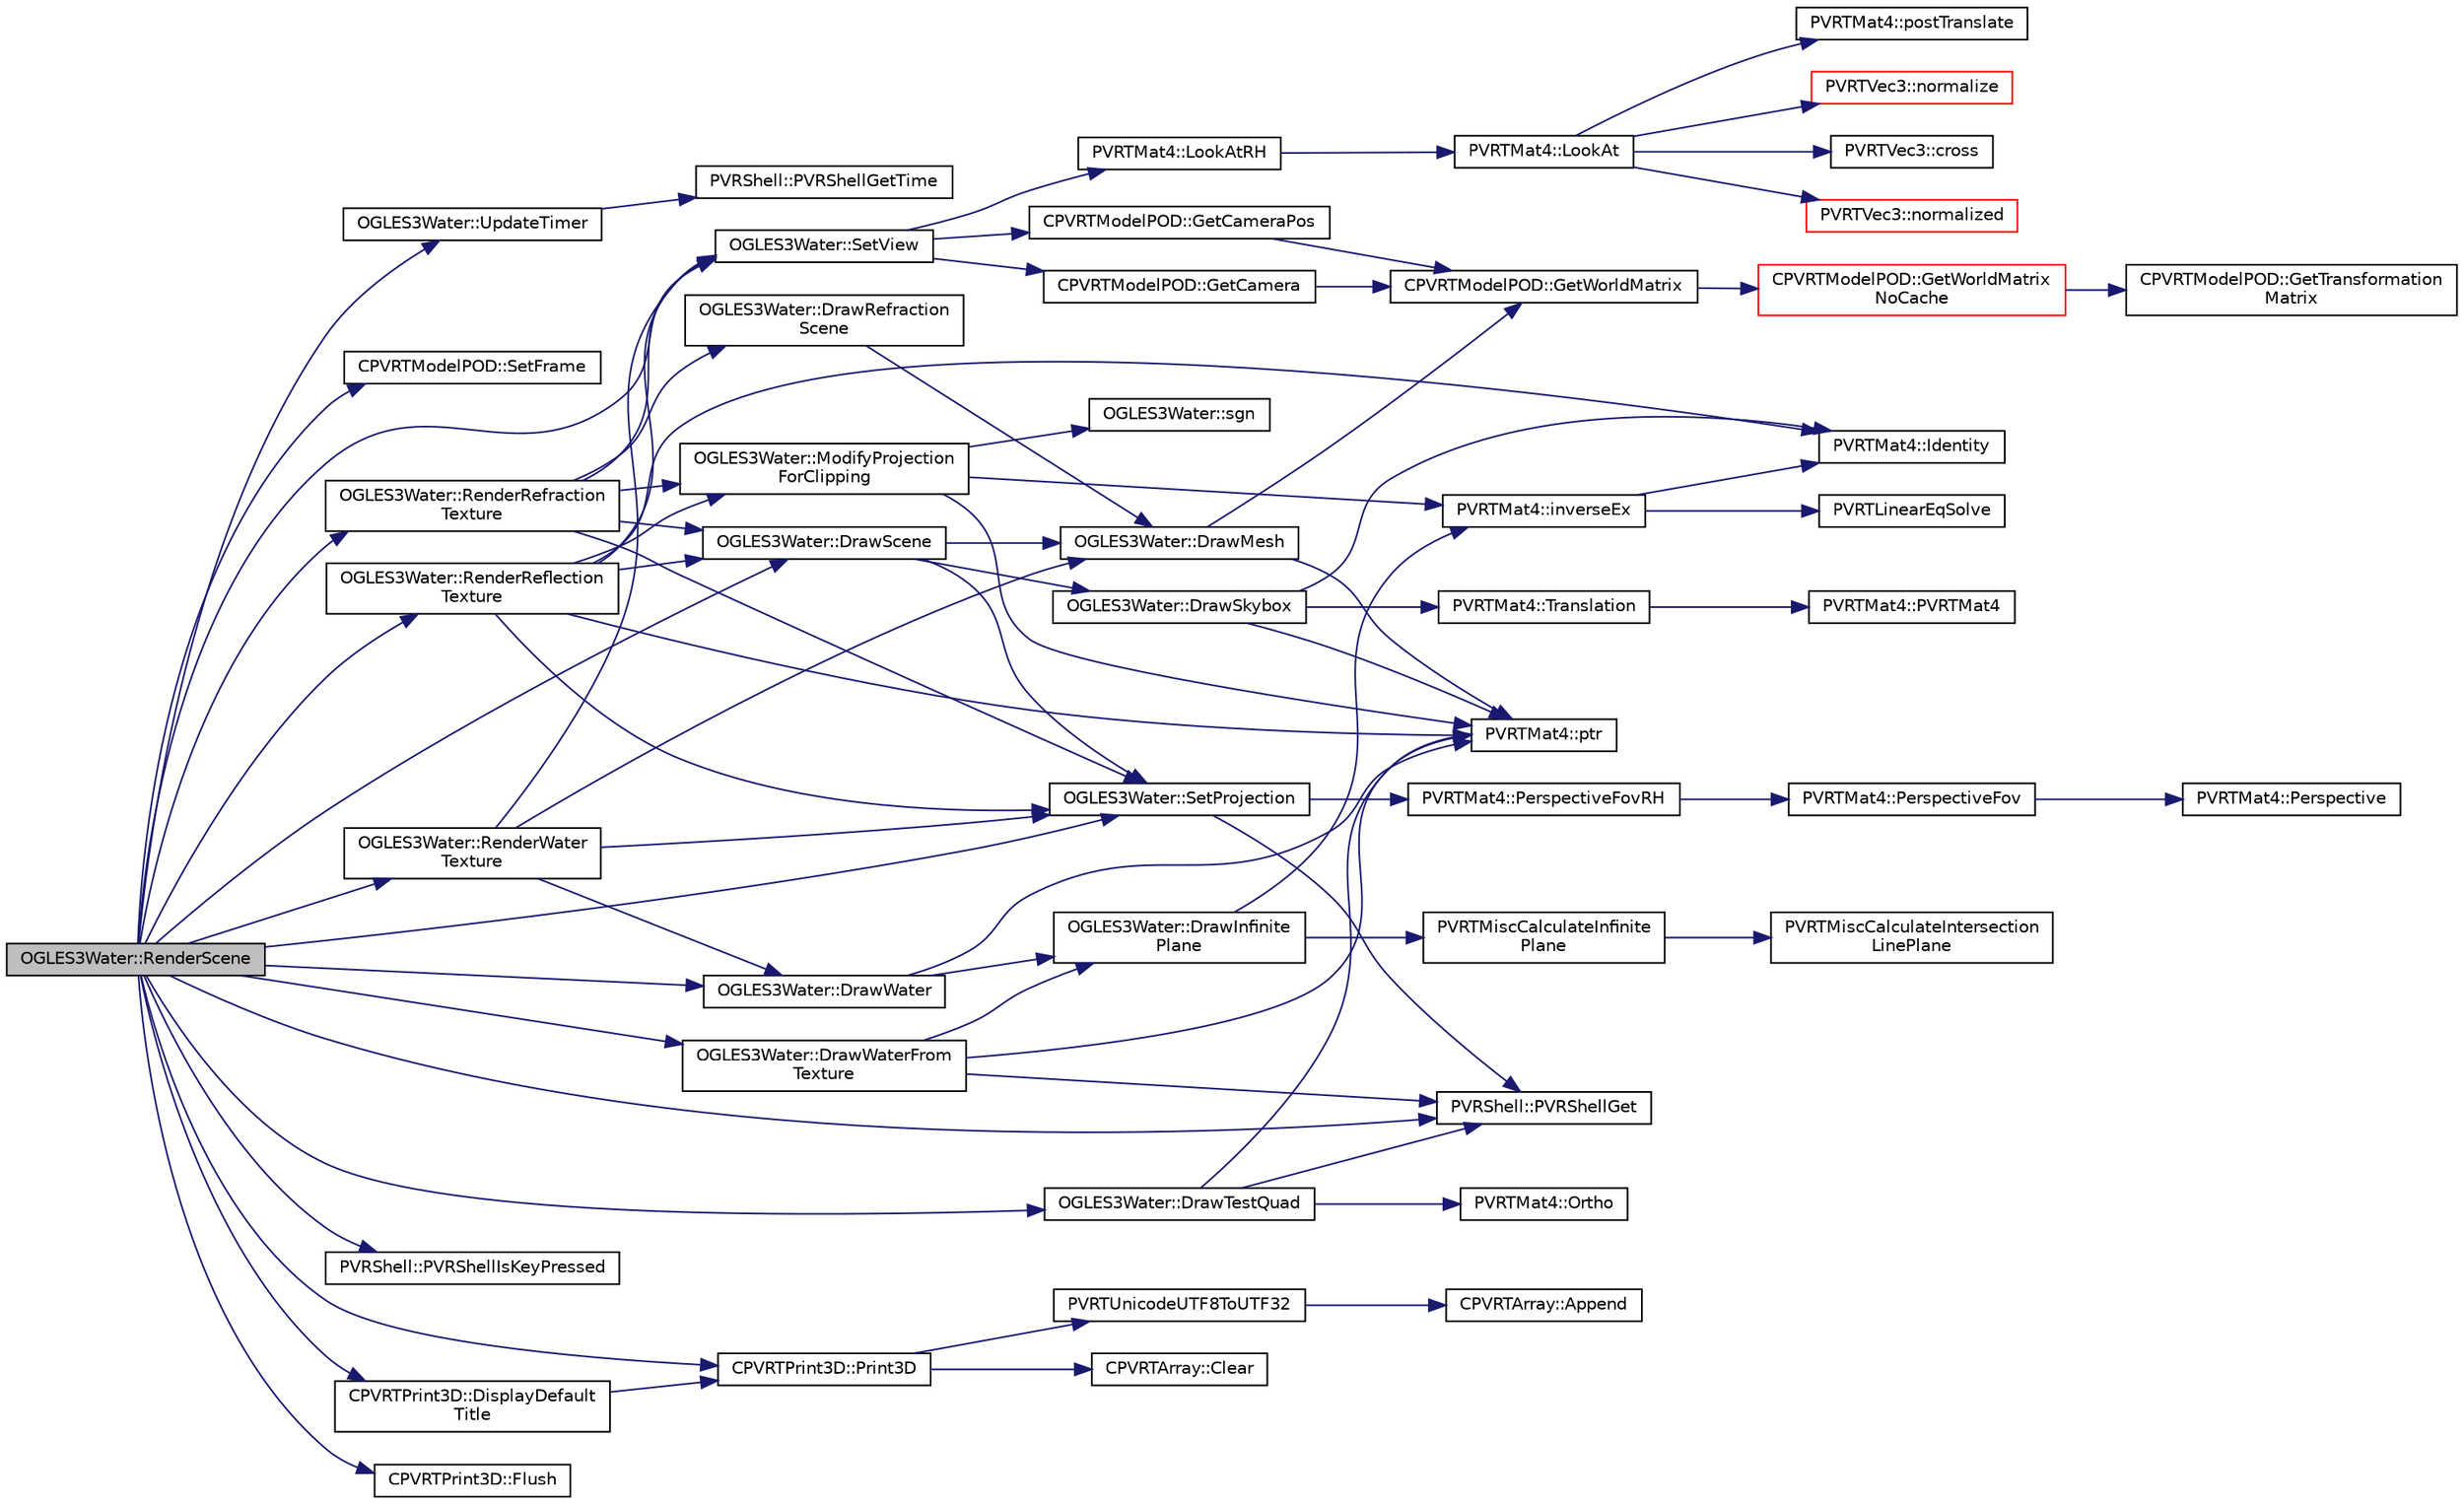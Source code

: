 digraph "OGLES3Water::RenderScene"
{
  edge [fontname="Helvetica",fontsize="10",labelfontname="Helvetica",labelfontsize="10"];
  node [fontname="Helvetica",fontsize="10",shape=record];
  rankdir="LR";
  Node1 [label="OGLES3Water::RenderScene",height=0.2,width=0.4,color="black", fillcolor="grey75", style="filled", fontcolor="black"];
  Node1 -> Node2 [color="midnightblue",fontsize="10",style="solid",fontname="Helvetica"];
  Node2 [label="OGLES3Water::UpdateTimer",height=0.2,width=0.4,color="black", fillcolor="white", style="filled",URL="$class_o_g_l_e_s3_water.html#a1bf1776fc1c87f9aa18e8c10cdc6a2ca"];
  Node2 -> Node3 [color="midnightblue",fontsize="10",style="solid",fontname="Helvetica"];
  Node3 [label="PVRShell::PVRShellGetTime",height=0.2,width=0.4,color="black", fillcolor="white", style="filled",URL="$class_p_v_r_shell.html#a62b50b284b42c0f9e037855a14d64bfe",tooltip="The number itself should be considered meaningless; an application should use this function to determ..."];
  Node1 -> Node4 [color="midnightblue",fontsize="10",style="solid",fontname="Helvetica"];
  Node4 [label="CPVRTModelPOD::SetFrame",height=0.2,width=0.4,color="black", fillcolor="white", style="filled",URL="$class_c_p_v_r_t_model_p_o_d.html#a52258e72054fcc086efc2374648e141d",tooltip="Set the animation frame for which subsequent Get*() calls should return data. "];
  Node1 -> Node5 [color="midnightblue",fontsize="10",style="solid",fontname="Helvetica"];
  Node5 [label="OGLES3Water::RenderReflection\lTexture",height=0.2,width=0.4,color="black", fillcolor="white", style="filled",URL="$class_o_g_l_e_s3_water.html#ac7bbade3e3a4e1a4faf5881e587a4a03"];
  Node5 -> Node6 [color="midnightblue",fontsize="10",style="solid",fontname="Helvetica"];
  Node6 [label="OGLES3Water::SetView",height=0.2,width=0.4,color="black", fillcolor="white", style="filled",URL="$class_o_g_l_e_s3_water.html#a3ef2b92aa2c942fca58dd5195ba2a48c"];
  Node6 -> Node7 [color="midnightblue",fontsize="10",style="solid",fontname="Helvetica"];
  Node7 [label="PVRTMat4::LookAtRH",height=0.2,width=0.4,color="black", fillcolor="white", style="filled",URL="$struct_p_v_r_t_mat4.html#a2c91f861b78d38e0f9ea3c6728a0b03a",tooltip="Create a look-at view matrix for a right hand coordinate system. "];
  Node7 -> Node8 [color="midnightblue",fontsize="10",style="solid",fontname="Helvetica"];
  Node8 [label="PVRTMat4::LookAt",height=0.2,width=0.4,color="black", fillcolor="white", style="filled",URL="$struct_p_v_r_t_mat4.html#a499e05ac090b56a6c9478b254d68cab5",tooltip="Create a look-at view matrix. "];
  Node8 -> Node9 [color="midnightblue",fontsize="10",style="solid",fontname="Helvetica"];
  Node9 [label="PVRTVec3::normalize",height=0.2,width=0.4,color="red", fillcolor="white", style="filled",URL="$struct_p_v_r_t_vec3.html#a18fbcf5025ed7c64bb00ba27f94302a4",tooltip="normalizes the vector "];
  Node8 -> Node10 [color="midnightblue",fontsize="10",style="solid",fontname="Helvetica"];
  Node10 [label="PVRTVec3::cross",height=0.2,width=0.4,color="black", fillcolor="white", style="filled",URL="$struct_p_v_r_t_vec3.html#ae5c0781b20ea9945ba92567e77782b92",tooltip="calculate the cross product of two PVRTVec3s "];
  Node8 -> Node11 [color="midnightblue",fontsize="10",style="solid",fontname="Helvetica"];
  Node11 [label="PVRTVec3::normalized",height=0.2,width=0.4,color="red", fillcolor="white", style="filled",URL="$struct_p_v_r_t_vec3.html#ac5c54e180c246587037d2f7fa2c4d12d",tooltip="returns a normalized vector of the same direction as this vector "];
  Node8 -> Node12 [color="midnightblue",fontsize="10",style="solid",fontname="Helvetica"];
  Node12 [label="PVRTMat4::postTranslate",height=0.2,width=0.4,color="black", fillcolor="white", style="filled",URL="$struct_p_v_r_t_mat4.html#a53a4cffcb0692d8c7d8bc180d8235a8d",tooltip="Alters the translation component of the transformation matrix. "];
  Node6 -> Node13 [color="midnightblue",fontsize="10",style="solid",fontname="Helvetica"];
  Node13 [label="CPVRTModelPOD::GetCameraPos",height=0.2,width=0.4,color="black", fillcolor="white", style="filled",URL="$class_c_p_v_r_t_model_p_o_d.html#a169b7cd0640846ee50a1ec7f1ba72550",tooltip="Calculate the position of the camera and its target. Uses animation data. If the queried camera does ..."];
  Node13 -> Node14 [color="midnightblue",fontsize="10",style="solid",fontname="Helvetica"];
  Node14 [label="CPVRTModelPOD::GetWorldMatrix",height=0.2,width=0.4,color="black", fillcolor="white", style="filled",URL="$class_c_p_v_r_t_model_p_o_d.html#a275eceb98a361d91d77e15b54238a8de",tooltip="Generates the world matrix for the given Mesh Instance; applies the parent&#39;s transform too..."];
  Node14 -> Node15 [color="midnightblue",fontsize="10",style="solid",fontname="Helvetica"];
  Node15 [label="CPVRTModelPOD::GetWorldMatrix\lNoCache",height=0.2,width=0.4,color="red", fillcolor="white", style="filled",URL="$class_c_p_v_r_t_model_p_o_d.html#a5d8930577009f9c922665522ca9bb1c3",tooltip="Generates the world matrix for the given Mesh Instance; applies the parent&#39;s transform too..."];
  Node15 -> Node16 [color="midnightblue",fontsize="10",style="solid",fontname="Helvetica"];
  Node16 [label="CPVRTModelPOD::GetTransformation\lMatrix",height=0.2,width=0.4,color="black", fillcolor="white", style="filled",URL="$class_c_p_v_r_t_model_p_o_d.html#ab614a904956547c6cd7c623046f888b2",tooltip="Generates the world matrix for the given Mesh Instance; applies the parent&#39;s transform too..."];
  Node6 -> Node17 [color="midnightblue",fontsize="10",style="solid",fontname="Helvetica"];
  Node17 [label="CPVRTModelPOD::GetCamera",height=0.2,width=0.4,color="black", fillcolor="white", style="filled",URL="$class_c_p_v_r_t_model_p_o_d.html#aa96ff6f192ed302b0f0b5461c2b266d9",tooltip="Calculate the From, To and Up vectors for the given camera. Uses animation data. Note that even if th..."];
  Node17 -> Node14 [color="midnightblue",fontsize="10",style="solid",fontname="Helvetica"];
  Node5 -> Node18 [color="midnightblue",fontsize="10",style="solid",fontname="Helvetica"];
  Node18 [label="OGLES3Water::SetProjection",height=0.2,width=0.4,color="black", fillcolor="white", style="filled",URL="$class_o_g_l_e_s3_water.html#a68c0c0f26e937fad98a108fe16ef3989"];
  Node18 -> Node19 [color="midnightblue",fontsize="10",style="solid",fontname="Helvetica"];
  Node19 [label="PVRShell::PVRShellGet",height=0.2,width=0.4,color="black", fillcolor="white", style="filled",URL="$class_p_v_r_shell.html#ad58b00376cdae7a8aeea41fc17367bfd",tooltip="This function is used to get parameters from the PVRShell. It can be called from anywhere in the prog..."];
  Node18 -> Node20 [color="midnightblue",fontsize="10",style="solid",fontname="Helvetica"];
  Node20 [label="PVRTMat4::PerspectiveFovRH",height=0.2,width=0.4,color="black", fillcolor="white", style="filled",URL="$struct_p_v_r_t_mat4.html#a614e5b42b69d123e1969e33ad8ae0e81",tooltip="Create a perspective matrix for a right hand coordinate system. "];
  Node20 -> Node21 [color="midnightblue",fontsize="10",style="solid",fontname="Helvetica"];
  Node21 [label="PVRTMat4::PerspectiveFov",height=0.2,width=0.4,color="black", fillcolor="white", style="filled",URL="$struct_p_v_r_t_mat4.html#a9e6ccece8c34673154a72f993d10529b",tooltip="Perspective calculation where field of view is used instead of near plane dimensions. "];
  Node21 -> Node22 [color="midnightblue",fontsize="10",style="solid",fontname="Helvetica"];
  Node22 [label="PVRTMat4::Perspective",height=0.2,width=0.4,color="black", fillcolor="white", style="filled",URL="$struct_p_v_r_t_mat4.html#af03e5074ed794e142237cd9452f0e054",tooltip="Create a perspective matrix. "];
  Node5 -> Node23 [color="midnightblue",fontsize="10",style="solid",fontname="Helvetica"];
  Node23 [label="PVRTMat4::Identity",height=0.2,width=0.4,color="black", fillcolor="white", style="filled",URL="$struct_p_v_r_t_mat4.html#aec7e6d87fc29ef245978cbeaeedf15d7",tooltip="Generates an identity matrix. "];
  Node5 -> Node24 [color="midnightblue",fontsize="10",style="solid",fontname="Helvetica"];
  Node24 [label="PVRTMat4::ptr",height=0.2,width=0.4,color="black", fillcolor="white", style="filled",URL="$struct_p_v_r_t_mat4.html#a1bcd0a1b62fa95a853b32ce18429c366",tooltip="Calculates transpose of this matrix. "];
  Node5 -> Node25 [color="midnightblue",fontsize="10",style="solid",fontname="Helvetica"];
  Node25 [label="OGLES3Water::ModifyProjection\lForClipping",height=0.2,width=0.4,color="black", fillcolor="white", style="filled",URL="$class_o_g_l_e_s3_water.html#ae4be2a5c57721b7174fe8c96b02b716b"];
  Node25 -> Node26 [color="midnightblue",fontsize="10",style="solid",fontname="Helvetica"];
  Node26 [label="PVRTMat4::inverseEx",height=0.2,width=0.4,color="black", fillcolor="white", style="filled",URL="$struct_p_v_r_t_mat4.html#a05c97718d88268d15151bd092dbc1cc1",tooltip="Calculates multiplicative inverse of this matrix Uses a linear equation solver and the knowledge that..."];
  Node26 -> Node23 [color="midnightblue",fontsize="10",style="solid",fontname="Helvetica"];
  Node26 -> Node27 [color="midnightblue",fontsize="10",style="solid",fontname="Helvetica"];
  Node27 [label="PVRTLinearEqSolve",height=0.2,width=0.4,color="black", fillcolor="white", style="filled",URL="$_p_v_r_t_vector_8h.html#a07390b9e1020a498d8ceb1ba7131ce98"];
  Node25 -> Node28 [color="midnightblue",fontsize="10",style="solid",fontname="Helvetica"];
  Node28 [label="OGLES3Water::sgn",height=0.2,width=0.4,color="black", fillcolor="white", style="filled",URL="$class_o_g_l_e_s3_water.html#ac50dd1e8c64cdba86c2599d953af97d4"];
  Node25 -> Node24 [color="midnightblue",fontsize="10",style="solid",fontname="Helvetica"];
  Node5 -> Node29 [color="midnightblue",fontsize="10",style="solid",fontname="Helvetica"];
  Node29 [label="OGLES3Water::DrawScene",height=0.2,width=0.4,color="black", fillcolor="white", style="filled",URL="$class_o_g_l_e_s3_water.html#a96f9cf57787543e750d64be9ffd1e2c8"];
  Node29 -> Node30 [color="midnightblue",fontsize="10",style="solid",fontname="Helvetica"];
  Node30 [label="OGLES3Water::DrawMesh",height=0.2,width=0.4,color="black", fillcolor="white", style="filled",URL="$class_o_g_l_e_s3_water.html#a13f91a190b3395df1cbf7131aaa86753"];
  Node30 -> Node14 [color="midnightblue",fontsize="10",style="solid",fontname="Helvetica"];
  Node30 -> Node24 [color="midnightblue",fontsize="10",style="solid",fontname="Helvetica"];
  Node29 -> Node18 [color="midnightblue",fontsize="10",style="solid",fontname="Helvetica"];
  Node29 -> Node31 [color="midnightblue",fontsize="10",style="solid",fontname="Helvetica"];
  Node31 [label="OGLES3Water::DrawSkybox",height=0.2,width=0.4,color="black", fillcolor="white", style="filled",URL="$class_o_g_l_e_s3_water.html#a2cf141c8c4f4dabf478f146811ef95ff"];
  Node31 -> Node23 [color="midnightblue",fontsize="10",style="solid",fontname="Helvetica"];
  Node31 -> Node32 [color="midnightblue",fontsize="10",style="solid",fontname="Helvetica"];
  Node32 [label="PVRTMat4::Translation",height=0.2,width=0.4,color="black", fillcolor="white", style="filled",URL="$struct_p_v_r_t_mat4.html#ac8394275725110b7ad5f14d05fd4d1fe",tooltip="Calculates a 4x4 matrix corresponding to a transformation of tx, ty and tz distance in each axis..."];
  Node32 -> Node33 [color="midnightblue",fontsize="10",style="solid",fontname="Helvetica"];
  Node33 [label="PVRTMat4::PVRTMat4",height=0.2,width=0.4,color="black", fillcolor="white", style="filled",URL="$struct_p_v_r_t_mat4.html#a92e508e35266fed4b96b2e26249ecb06",tooltip="Blank constructor. "];
  Node31 -> Node24 [color="midnightblue",fontsize="10",style="solid",fontname="Helvetica"];
  Node1 -> Node34 [color="midnightblue",fontsize="10",style="solid",fontname="Helvetica"];
  Node34 [label="OGLES3Water::RenderRefraction\lTexture",height=0.2,width=0.4,color="black", fillcolor="white", style="filled",URL="$class_o_g_l_e_s3_water.html#a82d3d0aaaa0ab9cb96ccbecbb9c3d5d7"];
  Node34 -> Node6 [color="midnightblue",fontsize="10",style="solid",fontname="Helvetica"];
  Node34 -> Node18 [color="midnightblue",fontsize="10",style="solid",fontname="Helvetica"];
  Node34 -> Node25 [color="midnightblue",fontsize="10",style="solid",fontname="Helvetica"];
  Node34 -> Node35 [color="midnightblue",fontsize="10",style="solid",fontname="Helvetica"];
  Node35 [label="OGLES3Water::DrawRefraction\lScene",height=0.2,width=0.4,color="black", fillcolor="white", style="filled",URL="$class_o_g_l_e_s3_water.html#a0b4bc2e0b9155deeb3c5c2a4bba081b7"];
  Node35 -> Node30 [color="midnightblue",fontsize="10",style="solid",fontname="Helvetica"];
  Node34 -> Node29 [color="midnightblue",fontsize="10",style="solid",fontname="Helvetica"];
  Node1 -> Node36 [color="midnightblue",fontsize="10",style="solid",fontname="Helvetica"];
  Node36 [label="OGLES3Water::RenderWater\lTexture",height=0.2,width=0.4,color="black", fillcolor="white", style="filled",URL="$class_o_g_l_e_s3_water.html#a4c980acbf527a3d7b67a69147098fcf0"];
  Node36 -> Node6 [color="midnightblue",fontsize="10",style="solid",fontname="Helvetica"];
  Node36 -> Node18 [color="midnightblue",fontsize="10",style="solid",fontname="Helvetica"];
  Node36 -> Node30 [color="midnightblue",fontsize="10",style="solid",fontname="Helvetica"];
  Node36 -> Node37 [color="midnightblue",fontsize="10",style="solid",fontname="Helvetica"];
  Node37 [label="OGLES3Water::DrawWater",height=0.2,width=0.4,color="black", fillcolor="white", style="filled",URL="$class_o_g_l_e_s3_water.html#a02ee6786ce99e7d574579142119335bf"];
  Node37 -> Node24 [color="midnightblue",fontsize="10",style="solid",fontname="Helvetica"];
  Node37 -> Node38 [color="midnightblue",fontsize="10",style="solid",fontname="Helvetica"];
  Node38 [label="OGLES3Water::DrawInfinite\lPlane",height=0.2,width=0.4,color="black", fillcolor="white", style="filled",URL="$class_o_g_l_e_s3_water.html#a8adccbbd77d86015388d4f631b608056"];
  Node38 -> Node26 [color="midnightblue",fontsize="10",style="solid",fontname="Helvetica"];
  Node38 -> Node39 [color="midnightblue",fontsize="10",style="solid",fontname="Helvetica"];
  Node39 [label="PVRTMiscCalculateInfinite\lPlane",height=0.2,width=0.4,color="black", fillcolor="white", style="filled",URL="$_p_v_r_t_misc_8h.html#aacc2e1347108b455cf51f5db65ca0313",tooltip="Calculates world-space coords of a screen-filling representation of an infinite plane The resulting v..."];
  Node39 -> Node40 [color="midnightblue",fontsize="10",style="solid",fontname="Helvetica"];
  Node40 [label="PVRTMiscCalculateIntersection\lLinePlane",height=0.2,width=0.4,color="black", fillcolor="white", style="filled",URL="$_p_v_r_t_misc_8h.html#a5f75257897167e433996ef152ab42599",tooltip="Calculates coords of the intersection of a line and an infinite plane. "];
  Node1 -> Node19 [color="midnightblue",fontsize="10",style="solid",fontname="Helvetica"];
  Node1 -> Node6 [color="midnightblue",fontsize="10",style="solid",fontname="Helvetica"];
  Node1 -> Node18 [color="midnightblue",fontsize="10",style="solid",fontname="Helvetica"];
  Node1 -> Node29 [color="midnightblue",fontsize="10",style="solid",fontname="Helvetica"];
  Node1 -> Node37 [color="midnightblue",fontsize="10",style="solid",fontname="Helvetica"];
  Node1 -> Node41 [color="midnightblue",fontsize="10",style="solid",fontname="Helvetica"];
  Node41 [label="OGLES3Water::DrawWaterFrom\lTexture",height=0.2,width=0.4,color="black", fillcolor="white", style="filled",URL="$class_o_g_l_e_s3_water.html#ad3d5c999cb26d7462682b138dc097b5a"];
  Node41 -> Node24 [color="midnightblue",fontsize="10",style="solid",fontname="Helvetica"];
  Node41 -> Node19 [color="midnightblue",fontsize="10",style="solid",fontname="Helvetica"];
  Node41 -> Node38 [color="midnightblue",fontsize="10",style="solid",fontname="Helvetica"];
  Node1 -> Node42 [color="midnightblue",fontsize="10",style="solid",fontname="Helvetica"];
  Node42 [label="OGLES3Water::DrawTestQuad",height=0.2,width=0.4,color="black", fillcolor="white", style="filled",URL="$class_o_g_l_e_s3_water.html#a963498ac55cf538354da9751287a4d1e"];
  Node42 -> Node19 [color="midnightblue",fontsize="10",style="solid",fontname="Helvetica"];
  Node42 -> Node43 [color="midnightblue",fontsize="10",style="solid",fontname="Helvetica"];
  Node43 [label="PVRTMat4::Ortho",height=0.2,width=0.4,color="black", fillcolor="white", style="filled",URL="$struct_p_v_r_t_mat4.html#a37c75ef39deda650899a195b90b36883",tooltip="Translates the matrix from the passed parameters. "];
  Node42 -> Node24 [color="midnightblue",fontsize="10",style="solid",fontname="Helvetica"];
  Node1 -> Node44 [color="midnightblue",fontsize="10",style="solid",fontname="Helvetica"];
  Node44 [label="PVRShell::PVRShellIsKeyPressed",height=0.2,width=0.4,color="black", fillcolor="white", style="filled",URL="$class_p_v_r_shell.html#a3771f847321dbc7aa5a9d8647c49b38b",tooltip="Check if a key was pressed. "];
  Node1 -> Node45 [color="midnightblue",fontsize="10",style="solid",fontname="Helvetica"];
  Node45 [label="CPVRTPrint3D::Print3D",height=0.2,width=0.4,color="black", fillcolor="white", style="filled",URL="$class_c_p_v_r_t_print3_d.html#afd98a5ba4e3f9183ceb615566a64f843",tooltip="Display 3D text on screen. CPVRTPrint3D::SetTextures(...) must have been called beforehand. This function accepts formatting in the printf way. "];
  Node45 -> Node46 [color="midnightblue",fontsize="10",style="solid",fontname="Helvetica"];
  Node46 [label="CPVRTArray::Clear",height=0.2,width=0.4,color="black", fillcolor="white", style="filled",URL="$class_c_p_v_r_t_array.html#ad1e3c37b05d484c9e5598899d6611440",tooltip="Clears the array. "];
  Node45 -> Node47 [color="midnightblue",fontsize="10",style="solid",fontname="Helvetica"];
  Node47 [label="PVRTUnicodeUTF8ToUTF32",height=0.2,width=0.4,color="black", fillcolor="white", style="filled",URL="$_p_v_r_t_unicode_8h.html#a54150f433be76ed547efa36329d48341",tooltip="Decodes a UTF8-encoded string in to Unicode code points (UTF32). If pUTF8 is not null terminated..."];
  Node47 -> Node48 [color="midnightblue",fontsize="10",style="solid",fontname="Helvetica"];
  Node48 [label="CPVRTArray::Append",height=0.2,width=0.4,color="black", fillcolor="white", style="filled",URL="$class_c_p_v_r_t_array.html#a1af5aeb05badf2783dbc7ec5b98cead2",tooltip="Appends an element to the end of the array, expanding it if necessary. "];
  Node1 -> Node49 [color="midnightblue",fontsize="10",style="solid",fontname="Helvetica"];
  Node49 [label="CPVRTPrint3D::DisplayDefault\lTitle",height=0.2,width=0.4,color="black", fillcolor="white", style="filled",URL="$class_c_p_v_r_t_print3_d.html#a2bccb1ef64d69a433696094987799d79",tooltip="Creates a default title with predefined position and colours. It displays as well company logos when ..."];
  Node49 -> Node45 [color="midnightblue",fontsize="10",style="solid",fontname="Helvetica"];
  Node1 -> Node50 [color="midnightblue",fontsize="10",style="solid",fontname="Helvetica"];
  Node50 [label="CPVRTPrint3D::Flush",height=0.2,width=0.4,color="black", fillcolor="white", style="filled",URL="$class_c_p_v_r_t_print3_d.html#ad7d1d707351cc84ec0614487e4acc6b1",tooltip="Flushes all the print text commands. "];
}
